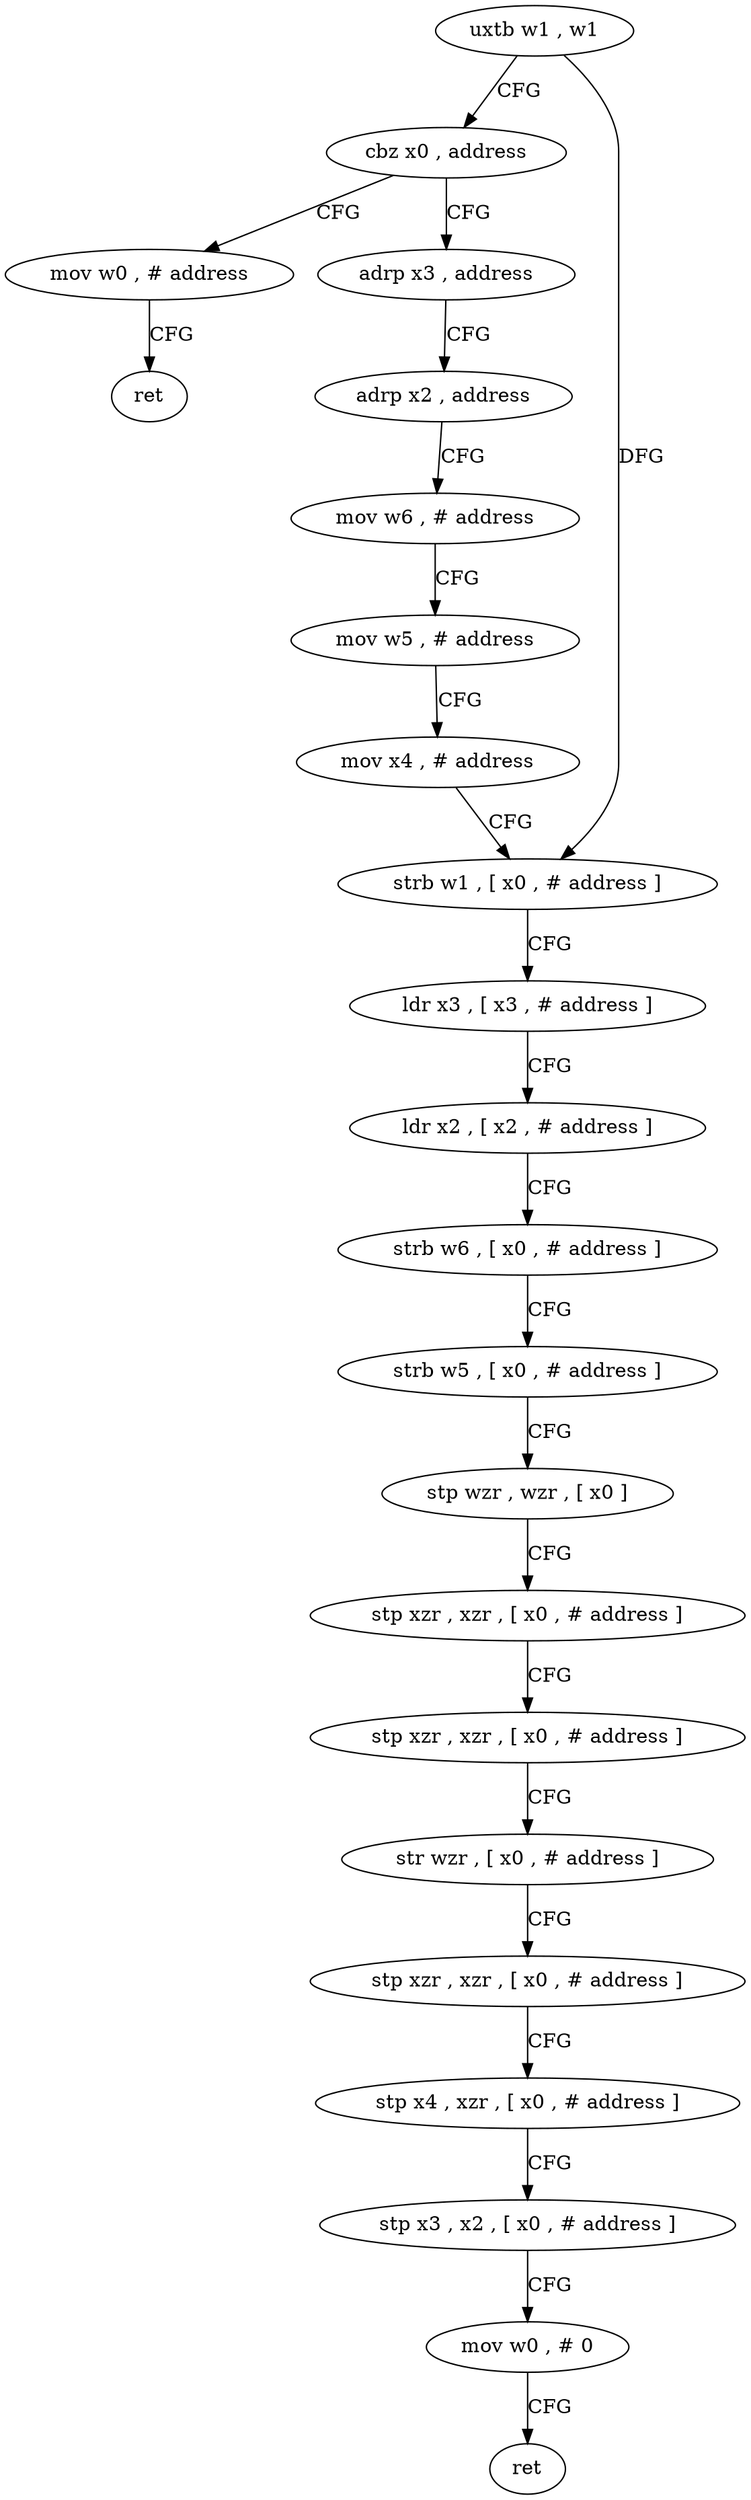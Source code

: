 digraph "func" {
"4288936" [label = "uxtb w1 , w1" ]
"4288940" [label = "cbz x0 , address" ]
"4289020" [label = "mov w0 , # address" ]
"4288944" [label = "adrp x3 , address" ]
"4289024" [label = "ret" ]
"4288948" [label = "adrp x2 , address" ]
"4288952" [label = "mov w6 , # address" ]
"4288956" [label = "mov w5 , # address" ]
"4288960" [label = "mov x4 , # address" ]
"4288964" [label = "strb w1 , [ x0 , # address ]" ]
"4288968" [label = "ldr x3 , [ x3 , # address ]" ]
"4288972" [label = "ldr x2 , [ x2 , # address ]" ]
"4288976" [label = "strb w6 , [ x0 , # address ]" ]
"4288980" [label = "strb w5 , [ x0 , # address ]" ]
"4288984" [label = "stp wzr , wzr , [ x0 ]" ]
"4288988" [label = "stp xzr , xzr , [ x0 , # address ]" ]
"4288992" [label = "stp xzr , xzr , [ x0 , # address ]" ]
"4288996" [label = "str wzr , [ x0 , # address ]" ]
"4289000" [label = "stp xzr , xzr , [ x0 , # address ]" ]
"4289004" [label = "stp x4 , xzr , [ x0 , # address ]" ]
"4289008" [label = "stp x3 , x2 , [ x0 , # address ]" ]
"4289012" [label = "mov w0 , # 0" ]
"4289016" [label = "ret" ]
"4288936" -> "4288940" [ label = "CFG" ]
"4288936" -> "4288964" [ label = "DFG" ]
"4288940" -> "4289020" [ label = "CFG" ]
"4288940" -> "4288944" [ label = "CFG" ]
"4289020" -> "4289024" [ label = "CFG" ]
"4288944" -> "4288948" [ label = "CFG" ]
"4288948" -> "4288952" [ label = "CFG" ]
"4288952" -> "4288956" [ label = "CFG" ]
"4288956" -> "4288960" [ label = "CFG" ]
"4288960" -> "4288964" [ label = "CFG" ]
"4288964" -> "4288968" [ label = "CFG" ]
"4288968" -> "4288972" [ label = "CFG" ]
"4288972" -> "4288976" [ label = "CFG" ]
"4288976" -> "4288980" [ label = "CFG" ]
"4288980" -> "4288984" [ label = "CFG" ]
"4288984" -> "4288988" [ label = "CFG" ]
"4288988" -> "4288992" [ label = "CFG" ]
"4288992" -> "4288996" [ label = "CFG" ]
"4288996" -> "4289000" [ label = "CFG" ]
"4289000" -> "4289004" [ label = "CFG" ]
"4289004" -> "4289008" [ label = "CFG" ]
"4289008" -> "4289012" [ label = "CFG" ]
"4289012" -> "4289016" [ label = "CFG" ]
}
